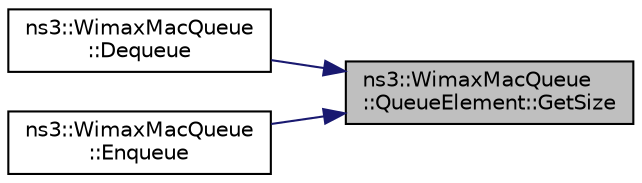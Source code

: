 digraph "ns3::WimaxMacQueue::QueueElement::GetSize"
{
 // LATEX_PDF_SIZE
  edge [fontname="Helvetica",fontsize="10",labelfontname="Helvetica",labelfontsize="10"];
  node [fontname="Helvetica",fontsize="10",shape=record];
  rankdir="RL";
  Node1 [label="ns3::WimaxMacQueue\l::QueueElement::GetSize",height=0.2,width=0.4,color="black", fillcolor="grey75", style="filled", fontcolor="black",tooltip="Get size function."];
  Node1 -> Node2 [dir="back",color="midnightblue",fontsize="10",style="solid",fontname="Helvetica"];
  Node2 [label="ns3::WimaxMacQueue\l::Dequeue",height=0.2,width=0.4,color="black", fillcolor="white", style="filled",URL="$classns3_1_1_wimax_mac_queue.html#a4043c5bb643fbac159a09d19a6e4bb7b",tooltip="Dequeue a packet of type packetType from the queue."];
  Node1 -> Node3 [dir="back",color="midnightblue",fontsize="10",style="solid",fontname="Helvetica"];
  Node3 [label="ns3::WimaxMacQueue\l::Enqueue",height=0.2,width=0.4,color="black", fillcolor="white", style="filled",URL="$classns3_1_1_wimax_mac_queue.html#acf25b96a645045ebb802d721e52e6f49",tooltip="Enqueue a packet."];
}
